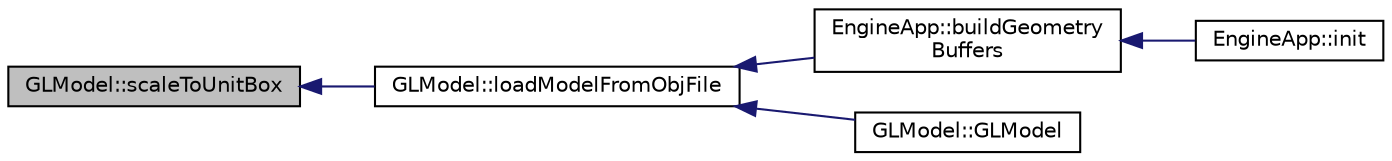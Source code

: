 digraph "GLModel::scaleToUnitBox"
{
  edge [fontname="Helvetica",fontsize="10",labelfontname="Helvetica",labelfontsize="10"];
  node [fontname="Helvetica",fontsize="10",shape=record];
  rankdir="LR";
  Node29 [label="GLModel::scaleToUnitBox",height=0.2,width=0.4,color="black", fillcolor="grey75", style="filled", fontcolor="black"];
  Node29 -> Node30 [dir="back",color="midnightblue",fontsize="10",style="solid",fontname="Helvetica"];
  Node30 [label="GLModel::loadModelFromObjFile",height=0.2,width=0.4,color="black", fillcolor="white", style="filled",URL="$class_g_l_model.html#a2550892e85e4a6ea9e904a9af30280b1"];
  Node30 -> Node31 [dir="back",color="midnightblue",fontsize="10",style="solid",fontname="Helvetica"];
  Node31 [label="EngineApp::buildGeometry\lBuffers",height=0.2,width=0.4,color="black", fillcolor="white", style="filled",URL="$class_engine_app.html#a711a22fc037c19fe8d3d7d789cfb69a7",tooltip="bind geometry buffers, that is, bind geometry data in vertex array objects. "];
  Node31 -> Node32 [dir="back",color="midnightblue",fontsize="10",style="solid",fontname="Helvetica"];
  Node32 [label="EngineApp::init",height=0.2,width=0.4,color="black", fillcolor="white", style="filled",URL="$class_engine_app.html#a098c2dcd565dce933bb43e7fca12de5e",tooltip="all initialization for engine, for example, buildGeometryBuffers, buildUniformBuffers, will be done here. "];
  Node30 -> Node33 [dir="back",color="midnightblue",fontsize="10",style="solid",fontname="Helvetica"];
  Node33 [label="GLModel::GLModel",height=0.2,width=0.4,color="black", fillcolor="white", style="filled",URL="$class_g_l_model.html#ac6dde7c91abe6f1c767848ec63975e04"];
}
